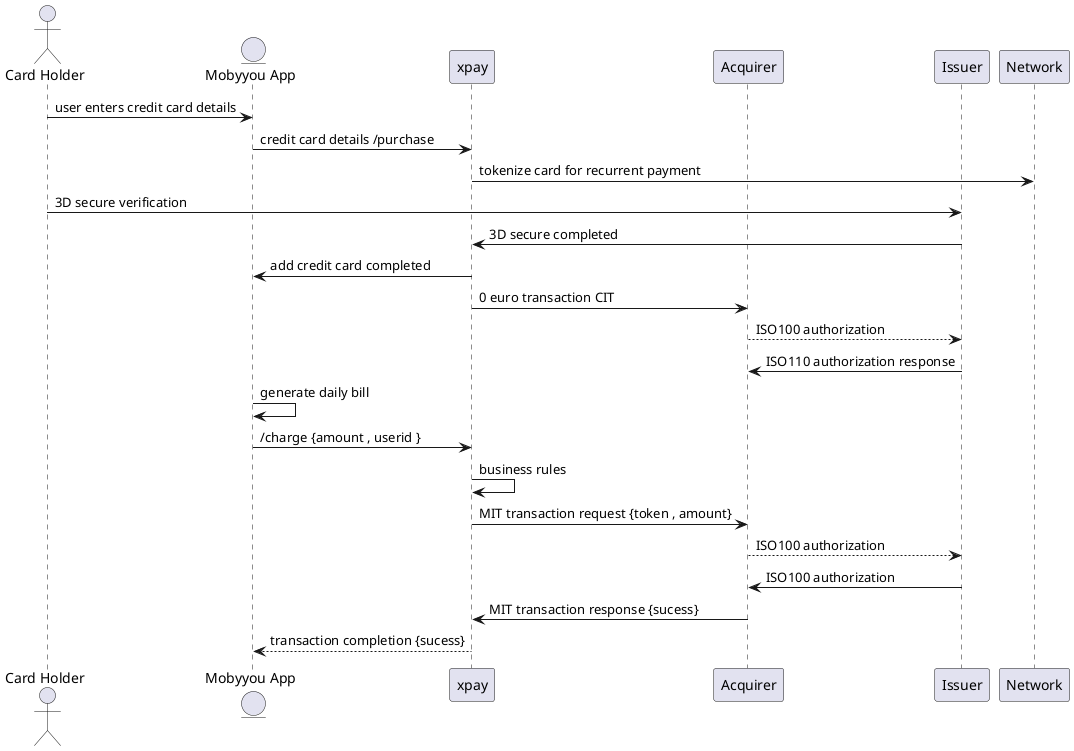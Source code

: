 @startuml
'https://plantuml.com/sequence-diagram
actor "Card Holder" as holder

entity "Mobyyou App" as mobyyou
participant "xpay" as xpay
participant "Acquirer" as acq
participant "Issuer" as issuer
holder->mobyyou: user enters credit card details
mobyyou->xpay : credit card details /purchase

xpay-> Network: tokenize card for recurrent payment
holder-> issuer: 3D secure verification
issuer-> xpay : 3D secure completed
xpay-> mobyyou : add credit card completed

xpay->acq : 0 euro transaction CIT
acq--> issuer: ISO100 authorization
issuer-> acq : ISO110 authorization response
mobyyou-> mobyyou : generate daily bill
mobyyou-> xpay : /charge {amount , userid }
xpay-> xpay: business rules
xpay-> acq: MIT transaction request {token , amount}
acq --> issuer : ISO100 authorization
issuer -> acq : ISO100 authorization
acq->xpay : MIT transaction response {sucess}
xpay-->mobyyou: transaction completion {sucess}

@enduml
